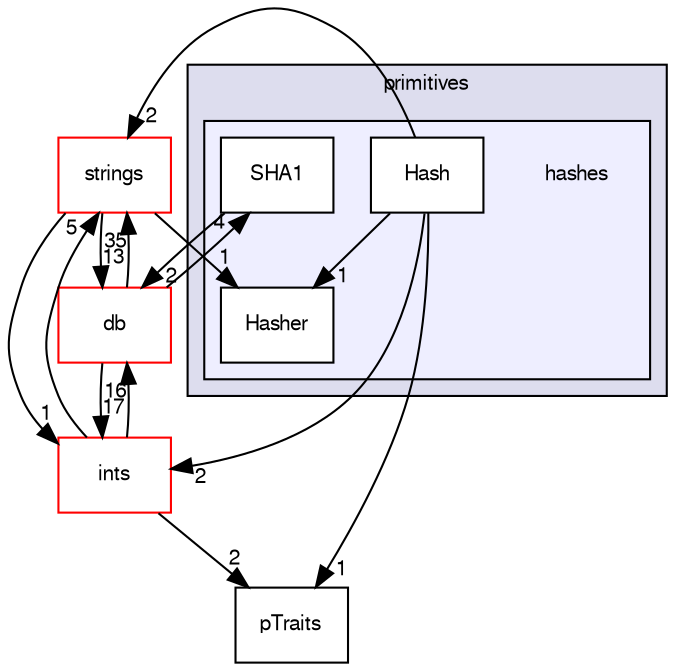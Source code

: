 digraph "src/OpenFOAM/primitives/hashes" {
  bgcolor=transparent;
  compound=true
  node [ fontsize="10", fontname="FreeSans"];
  edge [ labelfontsize="10", labelfontname="FreeSans"];
  subgraph clusterdir_3e50f45338116b169052b428016851aa {
    graph [ bgcolor="#ddddee", pencolor="black", label="primitives" fontname="FreeSans", fontsize="10", URL="dir_3e50f45338116b169052b428016851aa.html"]
  subgraph clusterdir_4283faa153a5178e565ef547cd992a0a {
    graph [ bgcolor="#eeeeff", pencolor="black", label="" URL="dir_4283faa153a5178e565ef547cd992a0a.html"];
    dir_4283faa153a5178e565ef547cd992a0a [shape=plaintext label="hashes"];
    dir_c87c39360de01c1f5ed519752507a2b7 [shape=box label="Hash" color="black" fillcolor="white" style="filled" URL="dir_c87c39360de01c1f5ed519752507a2b7.html"];
    dir_5b4b1b881a81b1f472f9d7f3edd93731 [shape=box label="Hasher" color="black" fillcolor="white" style="filled" URL="dir_5b4b1b881a81b1f472f9d7f3edd93731.html"];
    dir_3d614b781e1edef717521f8d16034f51 [shape=box label="SHA1" color="black" fillcolor="white" style="filled" URL="dir_3d614b781e1edef717521f8d16034f51.html"];
  }
  }
  dir_ce1ee507886310df0e74ee2e624fbc88 [shape=box label="strings" color="red" URL="dir_ce1ee507886310df0e74ee2e624fbc88.html"];
  dir_63c634f7a7cfd679ac26c67fb30fc32f [shape=box label="db" color="red" URL="dir_63c634f7a7cfd679ac26c67fb30fc32f.html"];
  dir_a71222f4f105181f964ceb320add37f5 [shape=box label="pTraits" URL="dir_a71222f4f105181f964ceb320add37f5.html"];
  dir_086c067a0e64eeb439d30ae0c44248d8 [shape=box label="ints" color="red" URL="dir_086c067a0e64eeb439d30ae0c44248d8.html"];
  dir_ce1ee507886310df0e74ee2e624fbc88->dir_63c634f7a7cfd679ac26c67fb30fc32f [headlabel="13", labeldistance=1.5 headhref="dir_002221_001787.html"];
  dir_ce1ee507886310df0e74ee2e624fbc88->dir_086c067a0e64eeb439d30ae0c44248d8 [headlabel="1", labeldistance=1.5 headhref="dir_002221_002189.html"];
  dir_ce1ee507886310df0e74ee2e624fbc88->dir_5b4b1b881a81b1f472f9d7f3edd93731 [headlabel="1", labeldistance=1.5 headhref="dir_002221_002187.html"];
  dir_63c634f7a7cfd679ac26c67fb30fc32f->dir_ce1ee507886310df0e74ee2e624fbc88 [headlabel="35", labeldistance=1.5 headhref="dir_001787_002221.html"];
  dir_63c634f7a7cfd679ac26c67fb30fc32f->dir_086c067a0e64eeb439d30ae0c44248d8 [headlabel="17", labeldistance=1.5 headhref="dir_001787_002189.html"];
  dir_63c634f7a7cfd679ac26c67fb30fc32f->dir_3d614b781e1edef717521f8d16034f51 [headlabel="4", labeldistance=1.5 headhref="dir_001787_002188.html"];
  dir_c87c39360de01c1f5ed519752507a2b7->dir_ce1ee507886310df0e74ee2e624fbc88 [headlabel="2", labeldistance=1.5 headhref="dir_002186_002221.html"];
  dir_c87c39360de01c1f5ed519752507a2b7->dir_a71222f4f105181f964ceb320add37f5 [headlabel="1", labeldistance=1.5 headhref="dir_002186_002202.html"];
  dir_c87c39360de01c1f5ed519752507a2b7->dir_086c067a0e64eeb439d30ae0c44248d8 [headlabel="2", labeldistance=1.5 headhref="dir_002186_002189.html"];
  dir_c87c39360de01c1f5ed519752507a2b7->dir_5b4b1b881a81b1f472f9d7f3edd93731 [headlabel="1", labeldistance=1.5 headhref="dir_002186_002187.html"];
  dir_086c067a0e64eeb439d30ae0c44248d8->dir_ce1ee507886310df0e74ee2e624fbc88 [headlabel="5", labeldistance=1.5 headhref="dir_002189_002221.html"];
  dir_086c067a0e64eeb439d30ae0c44248d8->dir_63c634f7a7cfd679ac26c67fb30fc32f [headlabel="16", labeldistance=1.5 headhref="dir_002189_001787.html"];
  dir_086c067a0e64eeb439d30ae0c44248d8->dir_a71222f4f105181f964ceb320add37f5 [headlabel="2", labeldistance=1.5 headhref="dir_002189_002202.html"];
  dir_3d614b781e1edef717521f8d16034f51->dir_63c634f7a7cfd679ac26c67fb30fc32f [headlabel="2", labeldistance=1.5 headhref="dir_002188_001787.html"];
}
